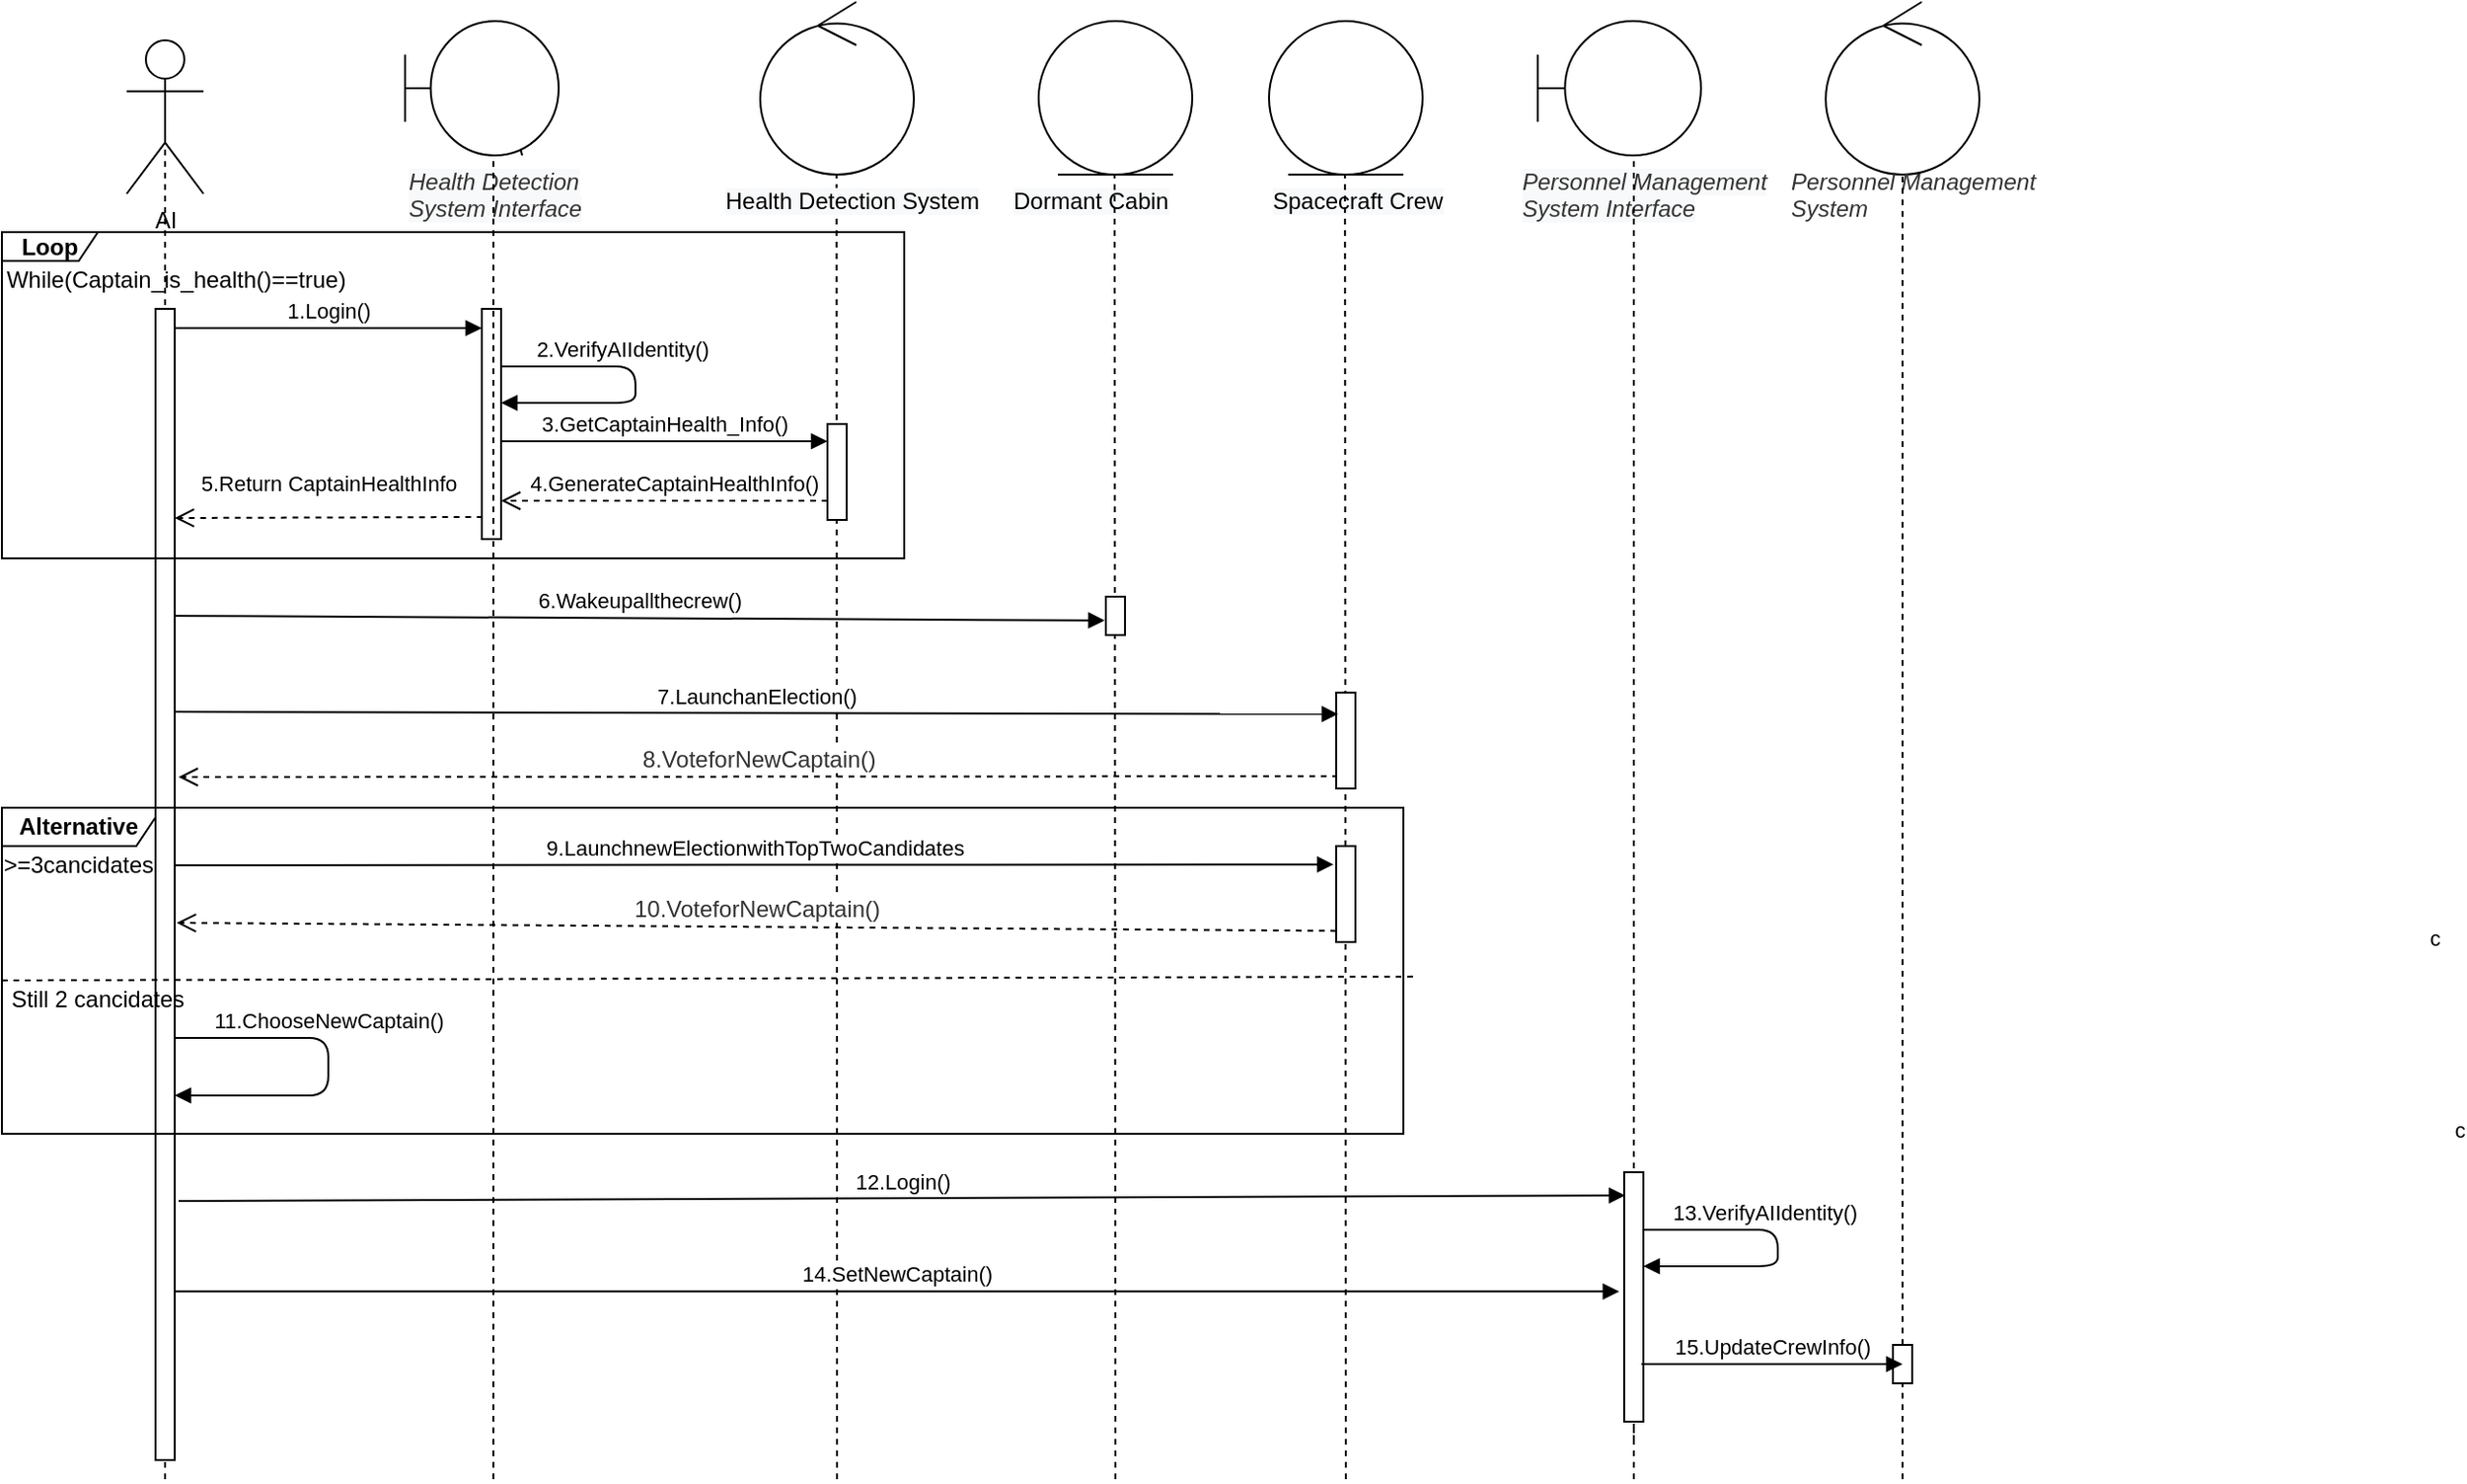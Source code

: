 <mxfile version="14.8.0" type="github">
  <diagram id="kgpKYQtTHZ0yAKxKKP6v" name="Page-1">
    <mxGraphModel dx="1221" dy="729" grid="0" gridSize="10" guides="1" tooltips="1" connect="1" arrows="1" fold="1" page="0" pageScale="1" pageWidth="850" pageHeight="1100" math="0" shadow="0">
      <root>
        <mxCell id="0" />
        <mxCell id="1" parent="0" />
        <mxCell id="eQV93dDQAh3jfwYA0gwR-1" value="AI" style="shape=umlActor;verticalLabelPosition=bottom;verticalAlign=top;html=1;outlineConnect=0;" parent="1" vertex="1">
          <mxGeometry x="115" y="50" width="40" height="80" as="geometry" />
        </mxCell>
        <mxCell id="eQV93dDQAh3jfwYA0gwR-3" value="" style="endArrow=none;dashed=1;html=1;entryX=0.5;entryY=0.5;entryDx=0;entryDy=0;entryPerimeter=0;" parent="1" target="eQV93dDQAh3jfwYA0gwR-1" edge="1">
          <mxGeometry width="50" height="50" relative="1" as="geometry">
            <mxPoint x="135" y="800" as="sourcePoint" />
            <mxPoint x="170" y="150" as="targetPoint" />
            <Array as="points">
              <mxPoint x="135" y="340" />
            </Array>
          </mxGeometry>
        </mxCell>
        <mxCell id="eQV93dDQAh3jfwYA0gwR-2" value="" style="html=1;points=[];perimeter=orthogonalPerimeter;" parent="1" vertex="1">
          <mxGeometry x="130" y="190" width="10" height="600" as="geometry" />
        </mxCell>
        <mxCell id="eQV93dDQAh3jfwYA0gwR-4" value="&lt;b&gt;Loop&lt;/b&gt;" style="shape=umlFrame;whiteSpace=wrap;html=1;width=50;height=15;" parent="1" vertex="1">
          <mxGeometry x="50" y="150" width="470" height="170" as="geometry" />
        </mxCell>
        <mxCell id="eQV93dDQAh3jfwYA0gwR-7" value="" style="endArrow=none;dashed=1;html=1;startArrow=none;" parent="1" source="eQV93dDQAh3jfwYA0gwR-20" edge="1">
          <mxGeometry width="50" height="50" relative="1" as="geometry">
            <mxPoint x="304.76" y="450" as="sourcePoint" />
            <mxPoint x="305" y="50" as="targetPoint" />
          </mxGeometry>
        </mxCell>
        <mxCell id="eQV93dDQAh3jfwYA0gwR-8" value="" style="html=1;points=[];perimeter=orthogonalPerimeter;" parent="1" vertex="1">
          <mxGeometry x="300" y="190" width="10" height="120" as="geometry" />
        </mxCell>
        <mxCell id="eQV93dDQAh3jfwYA0gwR-9" value="1.Login()" style="html=1;verticalAlign=bottom;endArrow=block;" parent="1" target="eQV93dDQAh3jfwYA0gwR-8" edge="1">
          <mxGeometry width="80" relative="1" as="geometry">
            <mxPoint x="140" y="200" as="sourcePoint" />
            <mxPoint x="220" y="200" as="targetPoint" />
          </mxGeometry>
        </mxCell>
        <mxCell id="eQV93dDQAh3jfwYA0gwR-10" value="2.VerifyAIIdentity()" style="html=1;verticalAlign=bottom;endArrow=block;" parent="1" target="eQV93dDQAh3jfwYA0gwR-8" edge="1">
          <mxGeometry x="-0.209" width="80" relative="1" as="geometry">
            <mxPoint x="310" y="220" as="sourcePoint" />
            <mxPoint x="390" y="200" as="targetPoint" />
            <Array as="points">
              <mxPoint x="380" y="220" />
              <mxPoint x="380" y="239" />
            </Array>
            <mxPoint as="offset" />
          </mxGeometry>
        </mxCell>
        <mxCell id="eQV93dDQAh3jfwYA0gwR-11" value="" style="ellipse;shape=umlControl;whiteSpace=wrap;html=1;" parent="1" vertex="1">
          <mxGeometry x="445" y="30" width="80" height="90" as="geometry" />
        </mxCell>
        <mxCell id="eQV93dDQAh3jfwYA0gwR-12" value="" style="endArrow=none;dashed=1;html=1;" parent="1" edge="1">
          <mxGeometry width="50" height="50" relative="1" as="geometry">
            <mxPoint x="485" y="800" as="sourcePoint" />
            <mxPoint x="484.76" y="120" as="targetPoint" />
          </mxGeometry>
        </mxCell>
        <mxCell id="eQV93dDQAh3jfwYA0gwR-13" value="" style="html=1;points=[];perimeter=orthogonalPerimeter;" parent="1" vertex="1">
          <mxGeometry x="480" y="250" width="10" height="50" as="geometry" />
        </mxCell>
        <mxCell id="eQV93dDQAh3jfwYA0gwR-14" value="3.GetCaptainHealth_Info()" style="html=1;verticalAlign=bottom;endArrow=block;" parent="1" edge="1">
          <mxGeometry width="80" relative="1" as="geometry">
            <mxPoint x="310" y="259" as="sourcePoint" />
            <mxPoint x="480" y="259" as="targetPoint" />
          </mxGeometry>
        </mxCell>
        <mxCell id="eQV93dDQAh3jfwYA0gwR-15" value="4.GenerateCaptainHealthInfo()" style="html=1;verticalAlign=bottom;endArrow=open;dashed=1;endSize=8;" parent="1" edge="1">
          <mxGeometry x="-0.059" relative="1" as="geometry">
            <mxPoint x="480" y="290" as="sourcePoint" />
            <mxPoint x="310" y="290" as="targetPoint" />
            <mxPoint as="offset" />
          </mxGeometry>
        </mxCell>
        <mxCell id="eQV93dDQAh3jfwYA0gwR-16" value="5.Return CaptainHealthInfo" style="html=1;verticalAlign=bottom;endArrow=open;dashed=1;endSize=8;exitX=0.033;exitY=0.904;exitDx=0;exitDy=0;exitPerimeter=0;" parent="1" source="eQV93dDQAh3jfwYA0gwR-8" edge="1">
          <mxGeometry x="0.002" y="-9" relative="1" as="geometry">
            <mxPoint x="260" y="300" as="sourcePoint" />
            <mxPoint x="140" y="299" as="targetPoint" />
            <mxPoint as="offset" />
          </mxGeometry>
        </mxCell>
        <mxCell id="eQV93dDQAh3jfwYA0gwR-18" value="&lt;b&gt;Alternative&lt;/b&gt;" style="shape=umlFrame;whiteSpace=wrap;html=1;width=80;height=20;" parent="1" vertex="1">
          <mxGeometry x="50" y="450" width="730" height="170" as="geometry" />
        </mxCell>
        <mxCell id="eQV93dDQAh3jfwYA0gwR-19" value="" style="ellipse;shape=umlEntity;whiteSpace=wrap;html=1;" parent="1" vertex="1">
          <mxGeometry x="590" y="40" width="80" height="80" as="geometry" />
        </mxCell>
        <mxCell id="eQV93dDQAh3jfwYA0gwR-5" value="" style="shape=umlBoundary;whiteSpace=wrap;html=1;" parent="1" vertex="1">
          <mxGeometry x="260" y="40" width="80" height="70" as="geometry" />
        </mxCell>
        <mxCell id="eQV93dDQAh3jfwYA0gwR-20" value="&lt;span style=&quot;color: rgb(51 , 51 , 51) ; font-family: &amp;#34;helvetica&amp;#34; ; font-size: 12px ; font-style: italic ; font-weight: 400 ; letter-spacing: normal ; text-align: center ; text-indent: 0px ; text-transform: none ; word-spacing: 0px ; background-color: rgb(248 , 249 , 250) ; display: inline ; float: none&quot;&gt;Health Detection System Interface&lt;/span&gt;" style="text;whiteSpace=wrap;html=1;" parent="1" vertex="1">
          <mxGeometry x="260" y="110" width="130" height="30" as="geometry" />
        </mxCell>
        <mxCell id="eQV93dDQAh3jfwYA0gwR-22" value="" style="endArrow=none;dashed=1;html=1;entryX=0.354;entryY=0.053;entryDx=0;entryDy=0;entryPerimeter=0;" parent="1" target="eQV93dDQAh3jfwYA0gwR-20" edge="1">
          <mxGeometry width="50" height="50" relative="1" as="geometry">
            <mxPoint x="306" y="800" as="sourcePoint" />
            <mxPoint x="305" y="50" as="targetPoint" />
          </mxGeometry>
        </mxCell>
        <mxCell id="eQV93dDQAh3jfwYA0gwR-23" value="&lt;span style=&quot;color: rgb(0, 0, 0); font-family: helvetica; font-size: 12px; font-style: normal; font-weight: 400; letter-spacing: normal; text-align: center; text-indent: 0px; text-transform: none; word-spacing: 0px; background-color: rgb(248, 249, 250); display: inline; float: none;&quot;&gt;Health Detection System&lt;/span&gt;" style="text;whiteSpace=wrap;html=1;" parent="1" vertex="1">
          <mxGeometry x="425" y="120" width="160" height="30" as="geometry" />
        </mxCell>
        <mxCell id="eQV93dDQAh3jfwYA0gwR-24" value="&lt;span style=&quot;color: rgb(0 , 0 , 0) ; font-family: &amp;#34;helvetica&amp;#34; ; font-size: 12px ; font-style: normal ; font-weight: 400 ; letter-spacing: normal ; text-align: center ; text-indent: 0px ; text-transform: none ; word-spacing: 0px ; background-color: rgb(248 , 249 , 250) ; display: inline ; float: none&quot;&gt;Dormant Cabin&lt;/span&gt;" style="text;whiteSpace=wrap;html=1;" parent="1" vertex="1">
          <mxGeometry x="575" y="120" width="110" height="30" as="geometry" />
        </mxCell>
        <mxCell id="eQV93dDQAh3jfwYA0gwR-25" value="" style="endArrow=none;dashed=1;html=1;" parent="1" edge="1">
          <mxGeometry width="50" height="50" relative="1" as="geometry">
            <mxPoint x="630" y="800" as="sourcePoint" />
            <mxPoint x="629.58" y="120" as="targetPoint" />
          </mxGeometry>
        </mxCell>
        <mxCell id="eQV93dDQAh3jfwYA0gwR-26" value="" style="html=1;points=[];perimeter=orthogonalPerimeter;" parent="1" vertex="1">
          <mxGeometry x="625" y="340" width="10" height="20" as="geometry" />
        </mxCell>
        <mxCell id="eQV93dDQAh3jfwYA0gwR-27" value="&amp;gt;=3cancidates" style="text;html=1;strokeColor=none;fillColor=none;align=center;verticalAlign=middle;whiteSpace=wrap;rounded=0;" parent="1" vertex="1">
          <mxGeometry x="50" y="470" width="80" height="20" as="geometry" />
        </mxCell>
        <mxCell id="eQV93dDQAh3jfwYA0gwR-28" value="While(Captain_is_health()==true)&amp;nbsp;" style="text;html=1;strokeColor=none;fillColor=none;align=center;verticalAlign=middle;whiteSpace=wrap;rounded=0;" parent="1" vertex="1">
          <mxGeometry x="105" y="140" width="75" height="70" as="geometry" />
        </mxCell>
        <mxCell id="eQV93dDQAh3jfwYA0gwR-29" value="6.Wakeupallthecrew()" style="html=1;verticalAlign=bottom;endArrow=block;entryX=-0.06;entryY=0.62;entryDx=0;entryDy=0;entryPerimeter=0;" parent="1" target="eQV93dDQAh3jfwYA0gwR-26" edge="1">
          <mxGeometry width="80" relative="1" as="geometry">
            <mxPoint x="140" y="350" as="sourcePoint" />
            <mxPoint x="220" y="350" as="targetPoint" />
          </mxGeometry>
        </mxCell>
        <mxCell id="eQV93dDQAh3jfwYA0gwR-32" value="&lt;span data-lucid-type=&quot;application/vnd.lucid.text&quot; data-lucid-content=&quot;{&amp;#34;t&amp;#34;:&amp;#34;Vote for new captain&amp;#34;,&amp;#34;m&amp;#34;:[{&amp;#34;s&amp;#34;:0,&amp;#34;n&amp;#34;:&amp;#34;a&amp;#34;,&amp;#34;v&amp;#34;:&amp;#34;center&amp;#34;},{&amp;#34;s&amp;#34;:0,&amp;#34;n&amp;#34;:&amp;#34;f&amp;#34;,&amp;#34;v&amp;#34;:&amp;#34;Liberation Serif&amp;#34;,&amp;#34;e&amp;#34;:20},{&amp;#34;s&amp;#34;:0,&amp;#34;n&amp;#34;:&amp;#34;s&amp;#34;,&amp;#34;v&amp;#34;:22.444,&amp;#34;e&amp;#34;:20},{&amp;#34;s&amp;#34;:0,&amp;#34;n&amp;#34;:&amp;#34;c&amp;#34;,&amp;#34;v&amp;#34;:&amp;#34;333333ff&amp;#34;,&amp;#34;e&amp;#34;:20}]}&quot;&gt;&lt;span style=&quot;color: rgb(51 , 51 , 51)&quot;&gt;&lt;font style=&quot;font-size: 12px&quot;&gt;8.VoteforNewCaptain()&lt;/font&gt;&lt;/span&gt;&lt;/span&gt;" style="html=1;verticalAlign=bottom;endArrow=open;dashed=1;endSize=8;exitX=0.1;exitY=0.872;exitDx=0;exitDy=0;exitPerimeter=0;" parent="1" source="eQV93dDQAh3jfwYA0gwR-36" edge="1">
          <mxGeometry relative="1" as="geometry">
            <mxPoint x="600" y="380" as="sourcePoint" />
            <mxPoint x="142" y="434" as="targetPoint" />
            <mxPoint as="offset" />
          </mxGeometry>
        </mxCell>
        <mxCell id="eQV93dDQAh3jfwYA0gwR-33" value="" style="ellipse;shape=umlEntity;whiteSpace=wrap;html=1;" parent="1" vertex="1">
          <mxGeometry x="710" y="40" width="80" height="80" as="geometry" />
        </mxCell>
        <mxCell id="eQV93dDQAh3jfwYA0gwR-34" value="&lt;span style=&quot;color: rgb(0 , 0 , 0) ; font-family: &amp;#34;helvetica&amp;#34; ; font-size: 12px ; font-style: normal ; font-weight: 400 ; letter-spacing: normal ; text-align: center ; text-indent: 0px ; text-transform: none ; word-spacing: 0px ; background-color: rgb(248 , 249 , 250) ; display: inline ; float: none&quot;&gt;Spacecraft Crew&lt;/span&gt;" style="text;whiteSpace=wrap;html=1;" parent="1" vertex="1">
          <mxGeometry x="710" y="120" width="110" height="30" as="geometry" />
        </mxCell>
        <mxCell id="eQV93dDQAh3jfwYA0gwR-35" value="c&lt;span style=&quot;color: rgba(0 , 0 , 0 , 0) ; font-family: monospace ; font-size: 0px ; background-color: rgb(248 , 249 , 250)&quot;&gt;%3CmxGraphModel%3E%3Croot%3E%3CmxCell%20id%3D%220%22%2F%3E%3CmxCell%20id%3D%221%22%20parent%3D%220%22%2F%3E%3CmxCell%20id%3D%222%22%20value%3D%22%26lt%3Bspan%20style%3D%26quot%3Bcolor%3A%20rgb(51%2C%2051%2C%2051)%3B%20font-family%3A%20helvetica%3B%20font-size%3A%2012px%3B%20font-style%3A%20italic%3B%20font-weight%3A%20400%3B%20letter-spacing%3A%20normal%3B%20text-align%3A%20center%3B%20text-indent%3A%200px%3B%20text-transform%3A%20none%3B%20word-spacing%3A%200px%3B%20background-color%3A%20rgb(248%2C%20249%2C%20250)%3B%20display%3A%20inline%3B%20float%3A%20none%3B%26quot%3B%26gt%3BPersonnel%20Management%20System%20Interface%26lt%3B%2Fspan%26gt%3B%22%20style%3D%22text%3BwhiteSpace%3Dwrap%3Bhtml%3D1%3B%22%20vertex%3D%221%22%20parent%3D%221%22%3E%3CmxGeometry%20x%3D%22240%22%20y%3D%22110%22%20width%3D%22130%22%20height%3D%2230%22%20as%3D%22geometry%22%2F%3E%3C%2FmxCell%3E%3C%2Froot%3E%3C%2FmxGraphModel%3E&lt;/span&gt;" style="endArrow=none;dashed=1;html=1;" parent="1" edge="1">
          <mxGeometry x="-0.172" y="-567" width="50" height="50" relative="1" as="geometry">
            <mxPoint x="750" y="800" as="sourcePoint" />
            <mxPoint x="749.58" y="120" as="targetPoint" />
            <mxPoint as="offset" />
          </mxGeometry>
        </mxCell>
        <mxCell id="eQV93dDQAh3jfwYA0gwR-36" value="" style="html=1;points=[];perimeter=orthogonalPerimeter;" parent="1" vertex="1">
          <mxGeometry x="745" y="390" width="10" height="50" as="geometry" />
        </mxCell>
        <mxCell id="eQV93dDQAh3jfwYA0gwR-37" value="7.LaunchanElection()" style="html=1;verticalAlign=bottom;endArrow=block;entryX=0.1;entryY=0.224;entryDx=0;entryDy=0;entryPerimeter=0;" parent="1" target="eQV93dDQAh3jfwYA0gwR-36" edge="1">
          <mxGeometry width="80" relative="1" as="geometry">
            <mxPoint x="140" y="400" as="sourcePoint" />
            <mxPoint x="220" y="400" as="targetPoint" />
          </mxGeometry>
        </mxCell>
        <mxCell id="eQV93dDQAh3jfwYA0gwR-38" value="" style="html=1;points=[];perimeter=orthogonalPerimeter;" parent="1" vertex="1">
          <mxGeometry x="745" y="470" width="10" height="50" as="geometry" />
        </mxCell>
        <mxCell id="eQV93dDQAh3jfwYA0gwR-39" value="9.LaunchnewElectionwithTopTwoCandidates" style="html=1;verticalAlign=bottom;endArrow=block;entryX=-0.14;entryY=0.192;entryDx=0;entryDy=0;entryPerimeter=0;" parent="1" target="eQV93dDQAh3jfwYA0gwR-38" edge="1">
          <mxGeometry width="80" relative="1" as="geometry">
            <mxPoint x="140" y="480" as="sourcePoint" />
            <mxPoint x="220" y="480" as="targetPoint" />
          </mxGeometry>
        </mxCell>
        <mxCell id="eQV93dDQAh3jfwYA0gwR-40" value="&lt;span data-lucid-type=&quot;application/vnd.lucid.text&quot; data-lucid-content=&quot;{&amp;#34;t&amp;#34;:&amp;#34;Vote for new captain&amp;#34;,&amp;#34;m&amp;#34;:[{&amp;#34;s&amp;#34;:0,&amp;#34;n&amp;#34;:&amp;#34;a&amp;#34;,&amp;#34;v&amp;#34;:&amp;#34;center&amp;#34;},{&amp;#34;s&amp;#34;:0,&amp;#34;n&amp;#34;:&amp;#34;f&amp;#34;,&amp;#34;v&amp;#34;:&amp;#34;Liberation Serif&amp;#34;,&amp;#34;e&amp;#34;:20},{&amp;#34;s&amp;#34;:0,&amp;#34;n&amp;#34;:&amp;#34;s&amp;#34;,&amp;#34;v&amp;#34;:22.444,&amp;#34;e&amp;#34;:20},{&amp;#34;s&amp;#34;:0,&amp;#34;n&amp;#34;:&amp;#34;c&amp;#34;,&amp;#34;v&amp;#34;:&amp;#34;333333ff&amp;#34;,&amp;#34;e&amp;#34;:20}]}&quot;&gt;&lt;span style=&quot;color: rgb(51 , 51 , 51)&quot;&gt;&lt;font style=&quot;font-size: 12px&quot;&gt;10.&lt;/font&gt;&lt;/span&gt;&lt;/span&gt;&lt;span style=&quot;color: rgb(51 , 51 , 51) ; font-size: 12px&quot;&gt;VoteforNewCaptain()&lt;/span&gt;" style="html=1;verticalAlign=bottom;endArrow=open;dashed=1;endSize=8;exitX=0.1;exitY=0.872;exitDx=0;exitDy=0;exitPerimeter=0;entryX=1.2;entryY=0.57;entryDx=0;entryDy=0;entryPerimeter=0;" parent="1" edge="1">
          <mxGeometry relative="1" as="geometry">
            <mxPoint x="745" y="514.2" as="sourcePoint" />
            <mxPoint x="141" y="510" as="targetPoint" />
            <mxPoint as="offset" />
          </mxGeometry>
        </mxCell>
        <mxCell id="eQV93dDQAh3jfwYA0gwR-45" value="" style="endArrow=none;dashed=1;html=1;entryX=1.007;entryY=0.518;entryDx=0;entryDy=0;entryPerimeter=0;" parent="1" target="eQV93dDQAh3jfwYA0gwR-18" edge="1">
          <mxGeometry width="50" height="50" relative="1" as="geometry">
            <mxPoint x="50" y="540" as="sourcePoint" />
            <mxPoint x="750" y="540" as="targetPoint" />
          </mxGeometry>
        </mxCell>
        <mxCell id="eQV93dDQAh3jfwYA0gwR-46" value="Still 2 cancidates" style="text;html=1;strokeColor=none;fillColor=none;align=center;verticalAlign=middle;whiteSpace=wrap;rounded=0;" parent="1" vertex="1">
          <mxGeometry x="50" y="540" width="100" height="20" as="geometry" />
        </mxCell>
        <mxCell id="eQV93dDQAh3jfwYA0gwR-48" value="11.ChooseNewCaptain()" style="html=1;verticalAlign=bottom;endArrow=block;" parent="1" edge="1">
          <mxGeometry x="-0.158" width="80" relative="1" as="geometry">
            <mxPoint x="140" y="570" as="sourcePoint" />
            <mxPoint x="140" y="600" as="targetPoint" />
            <Array as="points">
              <mxPoint x="220" y="570" />
              <mxPoint x="220" y="600" />
            </Array>
            <mxPoint as="offset" />
          </mxGeometry>
        </mxCell>
        <mxCell id="eQV93dDQAh3jfwYA0gwR-49" value="" style="shape=umlBoundary;whiteSpace=wrap;html=1;" parent="1" vertex="1">
          <mxGeometry x="850" y="40" width="85" height="70" as="geometry" />
        </mxCell>
        <mxCell id="eQV93dDQAh3jfwYA0gwR-50" value="&lt;span style=&quot;color: rgb(51, 51, 51); font-family: helvetica; font-size: 12px; font-style: italic; font-weight: 400; letter-spacing: normal; text-align: center; text-indent: 0px; text-transform: none; word-spacing: 0px; background-color: rgb(248, 249, 250); display: inline; float: none;&quot;&gt;Personnel Management System Interface&lt;/span&gt;" style="text;whiteSpace=wrap;html=1;" parent="1" vertex="1">
          <mxGeometry x="840" y="110" width="130" height="30" as="geometry" />
        </mxCell>
        <mxCell id="eQV93dDQAh3jfwYA0gwR-53" value="c&lt;span style=&quot;color: rgba(0 , 0 , 0 , 0) ; font-family: monospace ; font-size: 0px ; background-color: rgb(248 , 249 , 250)&quot;&gt;%3CmxGraphModel%3E%3Croot%3E%3CmxCell%20id%3D%220%22%2F%3E%3CmxCell%20id%3D%221%22%20parent%3D%220%22%2F%3E%3CmxCell%20id%3D%222%22%20value%3D%22%26lt%3Bspan%20style%3D%26quot%3Bcolor%3A%20rgb(51%2C%2051%2C%2051)%3B%20font-family%3A%20helvetica%3B%20font-size%3A%2012px%3B%20font-style%3A%20italic%3B%20font-weight%3A%20400%3B%20letter-spacing%3A%20normal%3B%20text-align%3A%20center%3B%20text-indent%3A%200px%3B%20text-transform%3A%20none%3B%20word-spacing%3A%200px%3B%20background-color%3A%20rgb(248%2C%20249%2C%20250)%3B%20display%3A%20inline%3B%20float%3A%20none%3B%26quot%3B%26gt%3BPersonnel%20Management%20System%20Interface%26lt%3B%2Fspan%26gt%3B%22%20style%3D%22text%3BwhiteSpace%3Dwrap%3Bhtml%3D1%3B%22%20vertex%3D%221%22%20parent%3D%221%22%3E%3CmxGeometry%20x%3D%22240%22%20y%3D%22110%22%20width%3D%22130%22%20height%3D%2230%22%20as%3D%22geometry%22%2F%3E%3C%2FmxCell%3E%3C%2Froot%3E%3C%2FmxGraphModel%3E&lt;/span&gt;" style="endArrow=none;dashed=1;html=1;startArrow=none;" parent="1" edge="1">
          <mxGeometry x="-0.472" y="-430" width="50" height="50" relative="1" as="geometry">
            <mxPoint x="900" y="800" as="sourcePoint" />
            <mxPoint x="900.0" y="110" as="targetPoint" />
            <Array as="points">
              <mxPoint x="900" y="420" />
            </Array>
            <mxPoint as="offset" />
          </mxGeometry>
        </mxCell>
        <mxCell id="eQV93dDQAh3jfwYA0gwR-55" value="" style="endArrow=none;dashed=1;html=1;" parent="1" target="eQV93dDQAh3jfwYA0gwR-54" edge="1">
          <mxGeometry width="50" height="50" relative="1" as="geometry">
            <mxPoint x="900" y="780" as="sourcePoint" />
            <mxPoint x="900" y="110" as="targetPoint" />
          </mxGeometry>
        </mxCell>
        <mxCell id="eQV93dDQAh3jfwYA0gwR-56" value="12.Login()" style="html=1;verticalAlign=bottom;endArrow=block;entryX=0.06;entryY=0.093;entryDx=0;entryDy=0;entryPerimeter=0;" parent="1" target="eQV93dDQAh3jfwYA0gwR-54" edge="1">
          <mxGeometry width="80" relative="1" as="geometry">
            <mxPoint x="142" y="655" as="sourcePoint" />
            <mxPoint x="890" y="650" as="targetPoint" />
          </mxGeometry>
        </mxCell>
        <mxCell id="eQV93dDQAh3jfwYA0gwR-57" value="13.VerifyAIIdentity()" style="html=1;verticalAlign=bottom;endArrow=block;" parent="1" edge="1">
          <mxGeometry x="-0.209" width="80" relative="1" as="geometry">
            <mxPoint x="905" y="670" as="sourcePoint" />
            <mxPoint x="905" y="689" as="targetPoint" />
            <Array as="points">
              <mxPoint x="975" y="670" />
              <mxPoint x="975" y="689" />
            </Array>
            <mxPoint as="offset" />
          </mxGeometry>
        </mxCell>
        <mxCell id="eQV93dDQAh3jfwYA0gwR-58" value="14.SetNewCaptain()" style="html=1;verticalAlign=bottom;endArrow=block;entryX=-0.26;entryY=0.478;entryDx=0;entryDy=0;entryPerimeter=0;" parent="1" source="eQV93dDQAh3jfwYA0gwR-2" target="eQV93dDQAh3jfwYA0gwR-54" edge="1">
          <mxGeometry width="80" relative="1" as="geometry">
            <mxPoint x="810" y="710" as="sourcePoint" />
            <mxPoint x="890" y="710" as="targetPoint" />
          </mxGeometry>
        </mxCell>
        <mxCell id="eQV93dDQAh3jfwYA0gwR-59" value="" style="ellipse;shape=umlControl;whiteSpace=wrap;html=1;" parent="1" vertex="1">
          <mxGeometry x="1000" y="30" width="80" height="90" as="geometry" />
        </mxCell>
        <mxCell id="eQV93dDQAh3jfwYA0gwR-60" value="&lt;span style=&quot;color: rgb(51 , 51 , 51) ; font-family: &amp;#34;helvetica&amp;#34; ; font-style: italic ; text-align: center&quot;&gt;Personnel Management System&lt;/span&gt;" style="text;whiteSpace=wrap;html=1;" parent="1" vertex="1">
          <mxGeometry x="980" y="110" width="160" height="30" as="geometry" />
        </mxCell>
        <mxCell id="eQV93dDQAh3jfwYA0gwR-65" value="" style="endArrow=none;dashed=1;html=1;entryX=0.5;entryY=1;entryDx=0;entryDy=0;entryPerimeter=0;startArrow=none;" parent="1" source="eQV93dDQAh3jfwYA0gwR-66" target="eQV93dDQAh3jfwYA0gwR-59" edge="1">
          <mxGeometry width="50" height="50" relative="1" as="geometry">
            <mxPoint x="1040" y="840" as="sourcePoint" />
            <mxPoint x="1070" y="120" as="targetPoint" />
          </mxGeometry>
        </mxCell>
        <mxCell id="eQV93dDQAh3jfwYA0gwR-66" value="" style="html=1;points=[];perimeter=orthogonalPerimeter;" parent="1" vertex="1">
          <mxGeometry x="1035" y="730" width="10" height="20" as="geometry" />
        </mxCell>
        <mxCell id="eQV93dDQAh3jfwYA0gwR-67" value="" style="endArrow=none;dashed=1;html=1;entryX=0.5;entryY=1;entryDx=0;entryDy=0;entryPerimeter=0;" parent="1" target="eQV93dDQAh3jfwYA0gwR-66" edge="1">
          <mxGeometry width="50" height="50" relative="1" as="geometry">
            <mxPoint x="1040" y="800" as="sourcePoint" />
            <mxPoint x="1040" y="120" as="targetPoint" />
          </mxGeometry>
        </mxCell>
        <mxCell id="eQV93dDQAh3jfwYA0gwR-54" value="" style="html=1;points=[];perimeter=orthogonalPerimeter;" parent="1" vertex="1">
          <mxGeometry x="895" y="640" width="10" height="130" as="geometry" />
        </mxCell>
        <mxCell id="eQV93dDQAh3jfwYA0gwR-68" value="15.UpdateCrewInfo()" style="html=1;verticalAlign=bottom;endArrow=block;entryX=0.5;entryY=0.5;entryDx=0;entryDy=0;entryPerimeter=0;" parent="1" target="eQV93dDQAh3jfwYA0gwR-66" edge="1">
          <mxGeometry width="80" relative="1" as="geometry">
            <mxPoint x="904" y="740" as="sourcePoint" />
            <mxPoint x="1000" y="740" as="targetPoint" />
            <Array as="points">
              <mxPoint x="940" y="740" />
            </Array>
          </mxGeometry>
        </mxCell>
      </root>
    </mxGraphModel>
  </diagram>
</mxfile>
